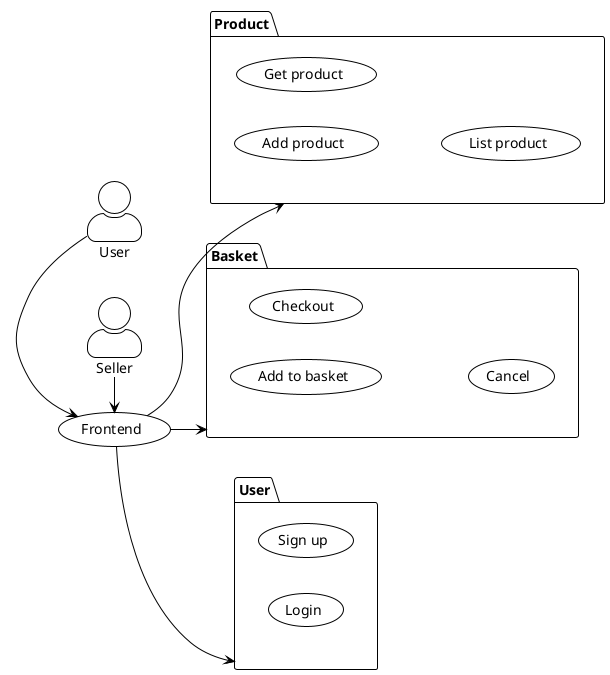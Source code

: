 @startuml
skinparam actorStyle awesome
!theme plain
left to right direction

:User: as user
:Seller: as seller

user -> (Frontend)

(Frontend) -d-> Product
(Frontend) -d-> Basket
(Frontend) -d-> User

seller -> (Frontend)

package User {
  (Sign up)
  (Login)
}

package Product {
  (Add product)
  (Get product)
  (List product)
}

package Basket {
  (Add to basket)
  (Checkout)
  (Cancel)
}

@enduml